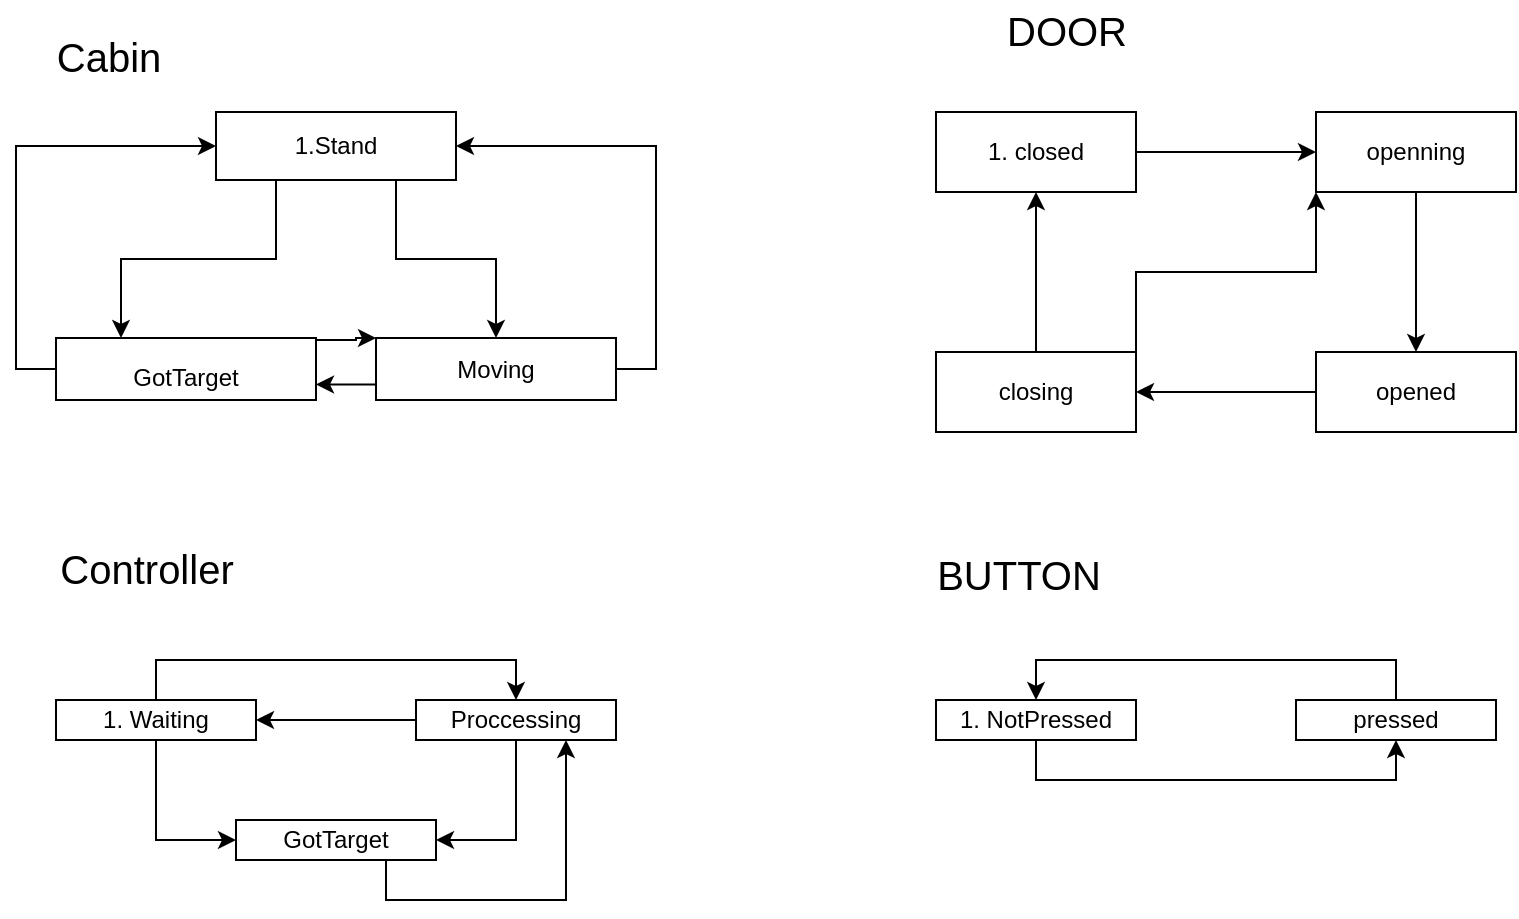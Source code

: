 <mxfile version="13.1.12" type="device"><diagram id="kKvMObrpC5Lgal9XPWZC" name="Page-1"><mxGraphModel dx="981" dy="518" grid="1" gridSize="10" guides="1" tooltips="1" connect="1" arrows="1" fold="1" page="1" pageScale="1" pageWidth="850" pageHeight="1100" math="0" shadow="0"><root><mxCell id="0"/><mxCell id="1" parent="0"/><mxCell id="ZsyPbcY7fULYQ92mIPEd-4" value="" style="edgeStyle=orthogonalEdgeStyle;rounded=0;orthogonalLoop=1;jettySize=auto;html=1;" parent="1" source="ZsyPbcY7fULYQ92mIPEd-2" target="ZsyPbcY7fULYQ92mIPEd-3" edge="1"><mxGeometry relative="1" as="geometry"/></mxCell><mxCell id="ZsyPbcY7fULYQ92mIPEd-2" value="1. closed" style="rounded=0;whiteSpace=wrap;html=1;" parent="1" vertex="1"><mxGeometry x="480" y="86" width="100" height="40" as="geometry"/></mxCell><mxCell id="ZsyPbcY7fULYQ92mIPEd-14" style="edgeStyle=orthogonalEdgeStyle;rounded=0;orthogonalLoop=1;jettySize=auto;html=1;entryX=0.5;entryY=1;entryDx=0;entryDy=0;" parent="1" source="ZsyPbcY7fULYQ92mIPEd-5" target="ZsyPbcY7fULYQ92mIPEd-2" edge="1"><mxGeometry relative="1" as="geometry"/></mxCell><mxCell id="ZsyPbcY7fULYQ92mIPEd-15" style="edgeStyle=orthogonalEdgeStyle;rounded=0;orthogonalLoop=1;jettySize=auto;html=1;exitX=1;exitY=0;exitDx=0;exitDy=0;entryX=0;entryY=1;entryDx=0;entryDy=0;" parent="1" source="ZsyPbcY7fULYQ92mIPEd-5" target="ZsyPbcY7fULYQ92mIPEd-3" edge="1"><mxGeometry relative="1" as="geometry"/></mxCell><mxCell id="ZsyPbcY7fULYQ92mIPEd-5" value="closing" style="rounded=0;whiteSpace=wrap;html=1;" parent="1" vertex="1"><mxGeometry x="480" y="206" width="100" height="40" as="geometry"/></mxCell><mxCell id="ZsyPbcY7fULYQ92mIPEd-10" style="edgeStyle=orthogonalEdgeStyle;rounded=0;orthogonalLoop=1;jettySize=auto;html=1;entryX=0.5;entryY=0;entryDx=0;entryDy=0;" parent="1" source="ZsyPbcY7fULYQ92mIPEd-3" target="ZsyPbcY7fULYQ92mIPEd-9" edge="1"><mxGeometry relative="1" as="geometry"/></mxCell><mxCell id="ZsyPbcY7fULYQ92mIPEd-3" value="openning" style="rounded=0;whiteSpace=wrap;html=1;" parent="1" vertex="1"><mxGeometry x="670" y="86" width="100" height="40" as="geometry"/></mxCell><mxCell id="ZsyPbcY7fULYQ92mIPEd-13" value="" style="edgeStyle=orthogonalEdgeStyle;rounded=0;orthogonalLoop=1;jettySize=auto;html=1;entryX=1;entryY=0.5;entryDx=0;entryDy=0;" parent="1" source="ZsyPbcY7fULYQ92mIPEd-9" target="ZsyPbcY7fULYQ92mIPEd-5" edge="1"><mxGeometry relative="1" as="geometry"><mxPoint x="590" y="226" as="targetPoint"/></mxGeometry></mxCell><mxCell id="ZsyPbcY7fULYQ92mIPEd-9" value="opened" style="rounded=0;whiteSpace=wrap;html=1;" parent="1" vertex="1"><mxGeometry x="670" y="206" width="100" height="40" as="geometry"/></mxCell><mxCell id="ZsyPbcY7fULYQ92mIPEd-16" value="DOOR" style="text;html=1;align=center;verticalAlign=middle;resizable=0;points=[];autosize=1;fontSize=20;" parent="1" vertex="1"><mxGeometry x="505" y="30" width="80" height="30" as="geometry"/></mxCell><mxCell id="ZsyPbcY7fULYQ92mIPEd-17" value="Cabin" style="text;html=1;align=center;verticalAlign=middle;resizable=0;points=[];autosize=1;fontSize=20;" parent="1" vertex="1"><mxGeometry x="31" y="43" width="70" height="30" as="geometry"/></mxCell><mxCell id="0xd5N39UvdqBX_vodKnZ-2" style="edgeStyle=orthogonalEdgeStyle;rounded=0;orthogonalLoop=1;jettySize=auto;html=1;exitX=0.75;exitY=1;exitDx=0;exitDy=0;" edge="1" parent="1" source="ZsyPbcY7fULYQ92mIPEd-19" target="ZsyPbcY7fULYQ92mIPEd-23"><mxGeometry relative="1" as="geometry"/></mxCell><mxCell id="0xd5N39UvdqBX_vodKnZ-3" style="edgeStyle=orthogonalEdgeStyle;rounded=0;orthogonalLoop=1;jettySize=auto;html=1;exitX=0.25;exitY=1;exitDx=0;exitDy=0;entryX=0.25;entryY=0;entryDx=0;entryDy=0;" edge="1" parent="1" source="ZsyPbcY7fULYQ92mIPEd-19" target="ZsyPbcY7fULYQ92mIPEd-20"><mxGeometry relative="1" as="geometry"/></mxCell><mxCell id="ZsyPbcY7fULYQ92mIPEd-19" value="1.Stand" style="rounded=0;whiteSpace=wrap;html=1;fontSize=12;" parent="1" vertex="1"><mxGeometry x="120" y="86" width="120" height="34" as="geometry"/></mxCell><mxCell id="0xd5N39UvdqBX_vodKnZ-4" style="edgeStyle=orthogonalEdgeStyle;rounded=0;orthogonalLoop=1;jettySize=auto;html=1;exitX=0;exitY=0.5;exitDx=0;exitDy=0;entryX=0;entryY=0.5;entryDx=0;entryDy=0;" edge="1" parent="1" source="ZsyPbcY7fULYQ92mIPEd-20" target="ZsyPbcY7fULYQ92mIPEd-19"><mxGeometry relative="1" as="geometry"/></mxCell><mxCell id="0xd5N39UvdqBX_vodKnZ-13" value="" style="edgeStyle=orthogonalEdgeStyle;rounded=0;orthogonalLoop=1;jettySize=auto;html=1;entryX=0;entryY=0;entryDx=0;entryDy=0;" edge="1" parent="1" source="ZsyPbcY7fULYQ92mIPEd-20" target="ZsyPbcY7fULYQ92mIPEd-23"><mxGeometry relative="1" as="geometry"><Array as="points"><mxPoint x="190" y="200"/><mxPoint x="200" y="199"/></Array></mxGeometry></mxCell><mxCell id="ZsyPbcY7fULYQ92mIPEd-20" value="&lt;font style=&quot;font-size: 12px&quot;&gt;GotTarget&lt;/font&gt;" style="rounded=0;whiteSpace=wrap;html=1;fontSize=20;" parent="1" vertex="1"><mxGeometry x="40" y="199" width="130" height="31" as="geometry"/></mxCell><mxCell id="0xd5N39UvdqBX_vodKnZ-1" style="edgeStyle=orthogonalEdgeStyle;rounded=0;orthogonalLoop=1;jettySize=auto;html=1;exitX=1;exitY=0.5;exitDx=0;exitDy=0;entryX=1;entryY=0.5;entryDx=0;entryDy=0;" edge="1" parent="1" source="ZsyPbcY7fULYQ92mIPEd-23" target="ZsyPbcY7fULYQ92mIPEd-19"><mxGeometry relative="1" as="geometry"/></mxCell><mxCell id="0xd5N39UvdqBX_vodKnZ-15" style="edgeStyle=orthogonalEdgeStyle;rounded=0;orthogonalLoop=1;jettySize=auto;html=1;exitX=0;exitY=0.75;exitDx=0;exitDy=0;entryX=1;entryY=0.75;entryDx=0;entryDy=0;" edge="1" parent="1" source="ZsyPbcY7fULYQ92mIPEd-23" target="ZsyPbcY7fULYQ92mIPEd-20"><mxGeometry relative="1" as="geometry"/></mxCell><mxCell id="ZsyPbcY7fULYQ92mIPEd-23" value="Moving" style="rounded=0;whiteSpace=wrap;html=1;fontSize=12;" parent="1" vertex="1"><mxGeometry x="200" y="199" width="120" height="31" as="geometry"/></mxCell><mxCell id="ZsyPbcY7fULYQ92mIPEd-24" value="Controller" style="text;html=1;align=center;verticalAlign=middle;resizable=0;points=[];autosize=1;fontSize=20;" parent="1" vertex="1"><mxGeometry x="35" y="299" width="100" height="30" as="geometry"/></mxCell><mxCell id="0xd5N39UvdqBX_vodKnZ-9" style="edgeStyle=orthogonalEdgeStyle;rounded=0;orthogonalLoop=1;jettySize=auto;html=1;entryX=0;entryY=0.5;entryDx=0;entryDy=0;" edge="1" parent="1" source="ZsyPbcY7fULYQ92mIPEd-25" target="0xd5N39UvdqBX_vodKnZ-7"><mxGeometry relative="1" as="geometry"/></mxCell><mxCell id="0xd5N39UvdqBX_vodKnZ-11" style="edgeStyle=orthogonalEdgeStyle;rounded=0;orthogonalLoop=1;jettySize=auto;html=1;exitX=0.5;exitY=0;exitDx=0;exitDy=0;entryX=0.5;entryY=0;entryDx=0;entryDy=0;" edge="1" parent="1" source="ZsyPbcY7fULYQ92mIPEd-25" target="ZsyPbcY7fULYQ92mIPEd-26"><mxGeometry relative="1" as="geometry"/></mxCell><mxCell id="ZsyPbcY7fULYQ92mIPEd-25" value="1. Waiting" style="rounded=0;whiteSpace=wrap;html=1;fontSize=12;" parent="1" vertex="1"><mxGeometry x="40" y="380" width="100" height="20" as="geometry"/></mxCell><mxCell id="0xd5N39UvdqBX_vodKnZ-8" style="edgeStyle=orthogonalEdgeStyle;rounded=0;orthogonalLoop=1;jettySize=auto;html=1;exitX=0.5;exitY=1;exitDx=0;exitDy=0;entryX=1;entryY=0.5;entryDx=0;entryDy=0;" edge="1" parent="1" source="ZsyPbcY7fULYQ92mIPEd-26" target="0xd5N39UvdqBX_vodKnZ-7"><mxGeometry relative="1" as="geometry"/></mxCell><mxCell id="0xd5N39UvdqBX_vodKnZ-10" style="edgeStyle=orthogonalEdgeStyle;rounded=0;orthogonalLoop=1;jettySize=auto;html=1;entryX=1;entryY=0.5;entryDx=0;entryDy=0;" edge="1" parent="1" source="ZsyPbcY7fULYQ92mIPEd-26" target="ZsyPbcY7fULYQ92mIPEd-25"><mxGeometry relative="1" as="geometry"/></mxCell><mxCell id="ZsyPbcY7fULYQ92mIPEd-26" value="Proccessing" style="rounded=0;whiteSpace=wrap;html=1;fontSize=12;" parent="1" vertex="1"><mxGeometry x="220" y="380" width="100" height="20" as="geometry"/></mxCell><mxCell id="ZsyPbcY7fULYQ92mIPEd-28" value="BUTTON" style="text;html=1;align=center;verticalAlign=middle;resizable=0;points=[];autosize=1;fontSize=20;" parent="1" vertex="1"><mxGeometry x="471" y="302" width="100" height="30" as="geometry"/></mxCell><mxCell id="0xd5N39UvdqBX_vodKnZ-6" style="edgeStyle=orthogonalEdgeStyle;rounded=0;orthogonalLoop=1;jettySize=auto;html=1;exitX=0.5;exitY=1;exitDx=0;exitDy=0;entryX=0.5;entryY=1;entryDx=0;entryDy=0;" edge="1" parent="1" source="ZsyPbcY7fULYQ92mIPEd-29" target="ZsyPbcY7fULYQ92mIPEd-30"><mxGeometry relative="1" as="geometry"/></mxCell><mxCell id="ZsyPbcY7fULYQ92mIPEd-29" value="1. NotPressed" style="rounded=0;whiteSpace=wrap;html=1;" parent="1" vertex="1"><mxGeometry x="480" y="380" width="100" height="20" as="geometry"/></mxCell><mxCell id="0xd5N39UvdqBX_vodKnZ-5" style="edgeStyle=orthogonalEdgeStyle;rounded=0;orthogonalLoop=1;jettySize=auto;html=1;exitX=0.5;exitY=0;exitDx=0;exitDy=0;entryX=0.5;entryY=0;entryDx=0;entryDy=0;" edge="1" parent="1" source="ZsyPbcY7fULYQ92mIPEd-30" target="ZsyPbcY7fULYQ92mIPEd-29"><mxGeometry relative="1" as="geometry"/></mxCell><mxCell id="ZsyPbcY7fULYQ92mIPEd-30" value="pressed" style="rounded=0;whiteSpace=wrap;html=1;" parent="1" vertex="1"><mxGeometry x="660" y="380" width="100" height="20" as="geometry"/></mxCell><mxCell id="0xd5N39UvdqBX_vodKnZ-12" style="edgeStyle=orthogonalEdgeStyle;rounded=0;orthogonalLoop=1;jettySize=auto;html=1;exitX=0.75;exitY=1;exitDx=0;exitDy=0;entryX=0.75;entryY=1;entryDx=0;entryDy=0;" edge="1" parent="1" source="0xd5N39UvdqBX_vodKnZ-7" target="ZsyPbcY7fULYQ92mIPEd-26"><mxGeometry relative="1" as="geometry"/></mxCell><mxCell id="0xd5N39UvdqBX_vodKnZ-7" value="GotTarget" style="rounded=0;whiteSpace=wrap;html=1;fontSize=12;" vertex="1" parent="1"><mxGeometry x="130" y="440" width="100" height="20" as="geometry"/></mxCell></root></mxGraphModel></diagram></mxfile>